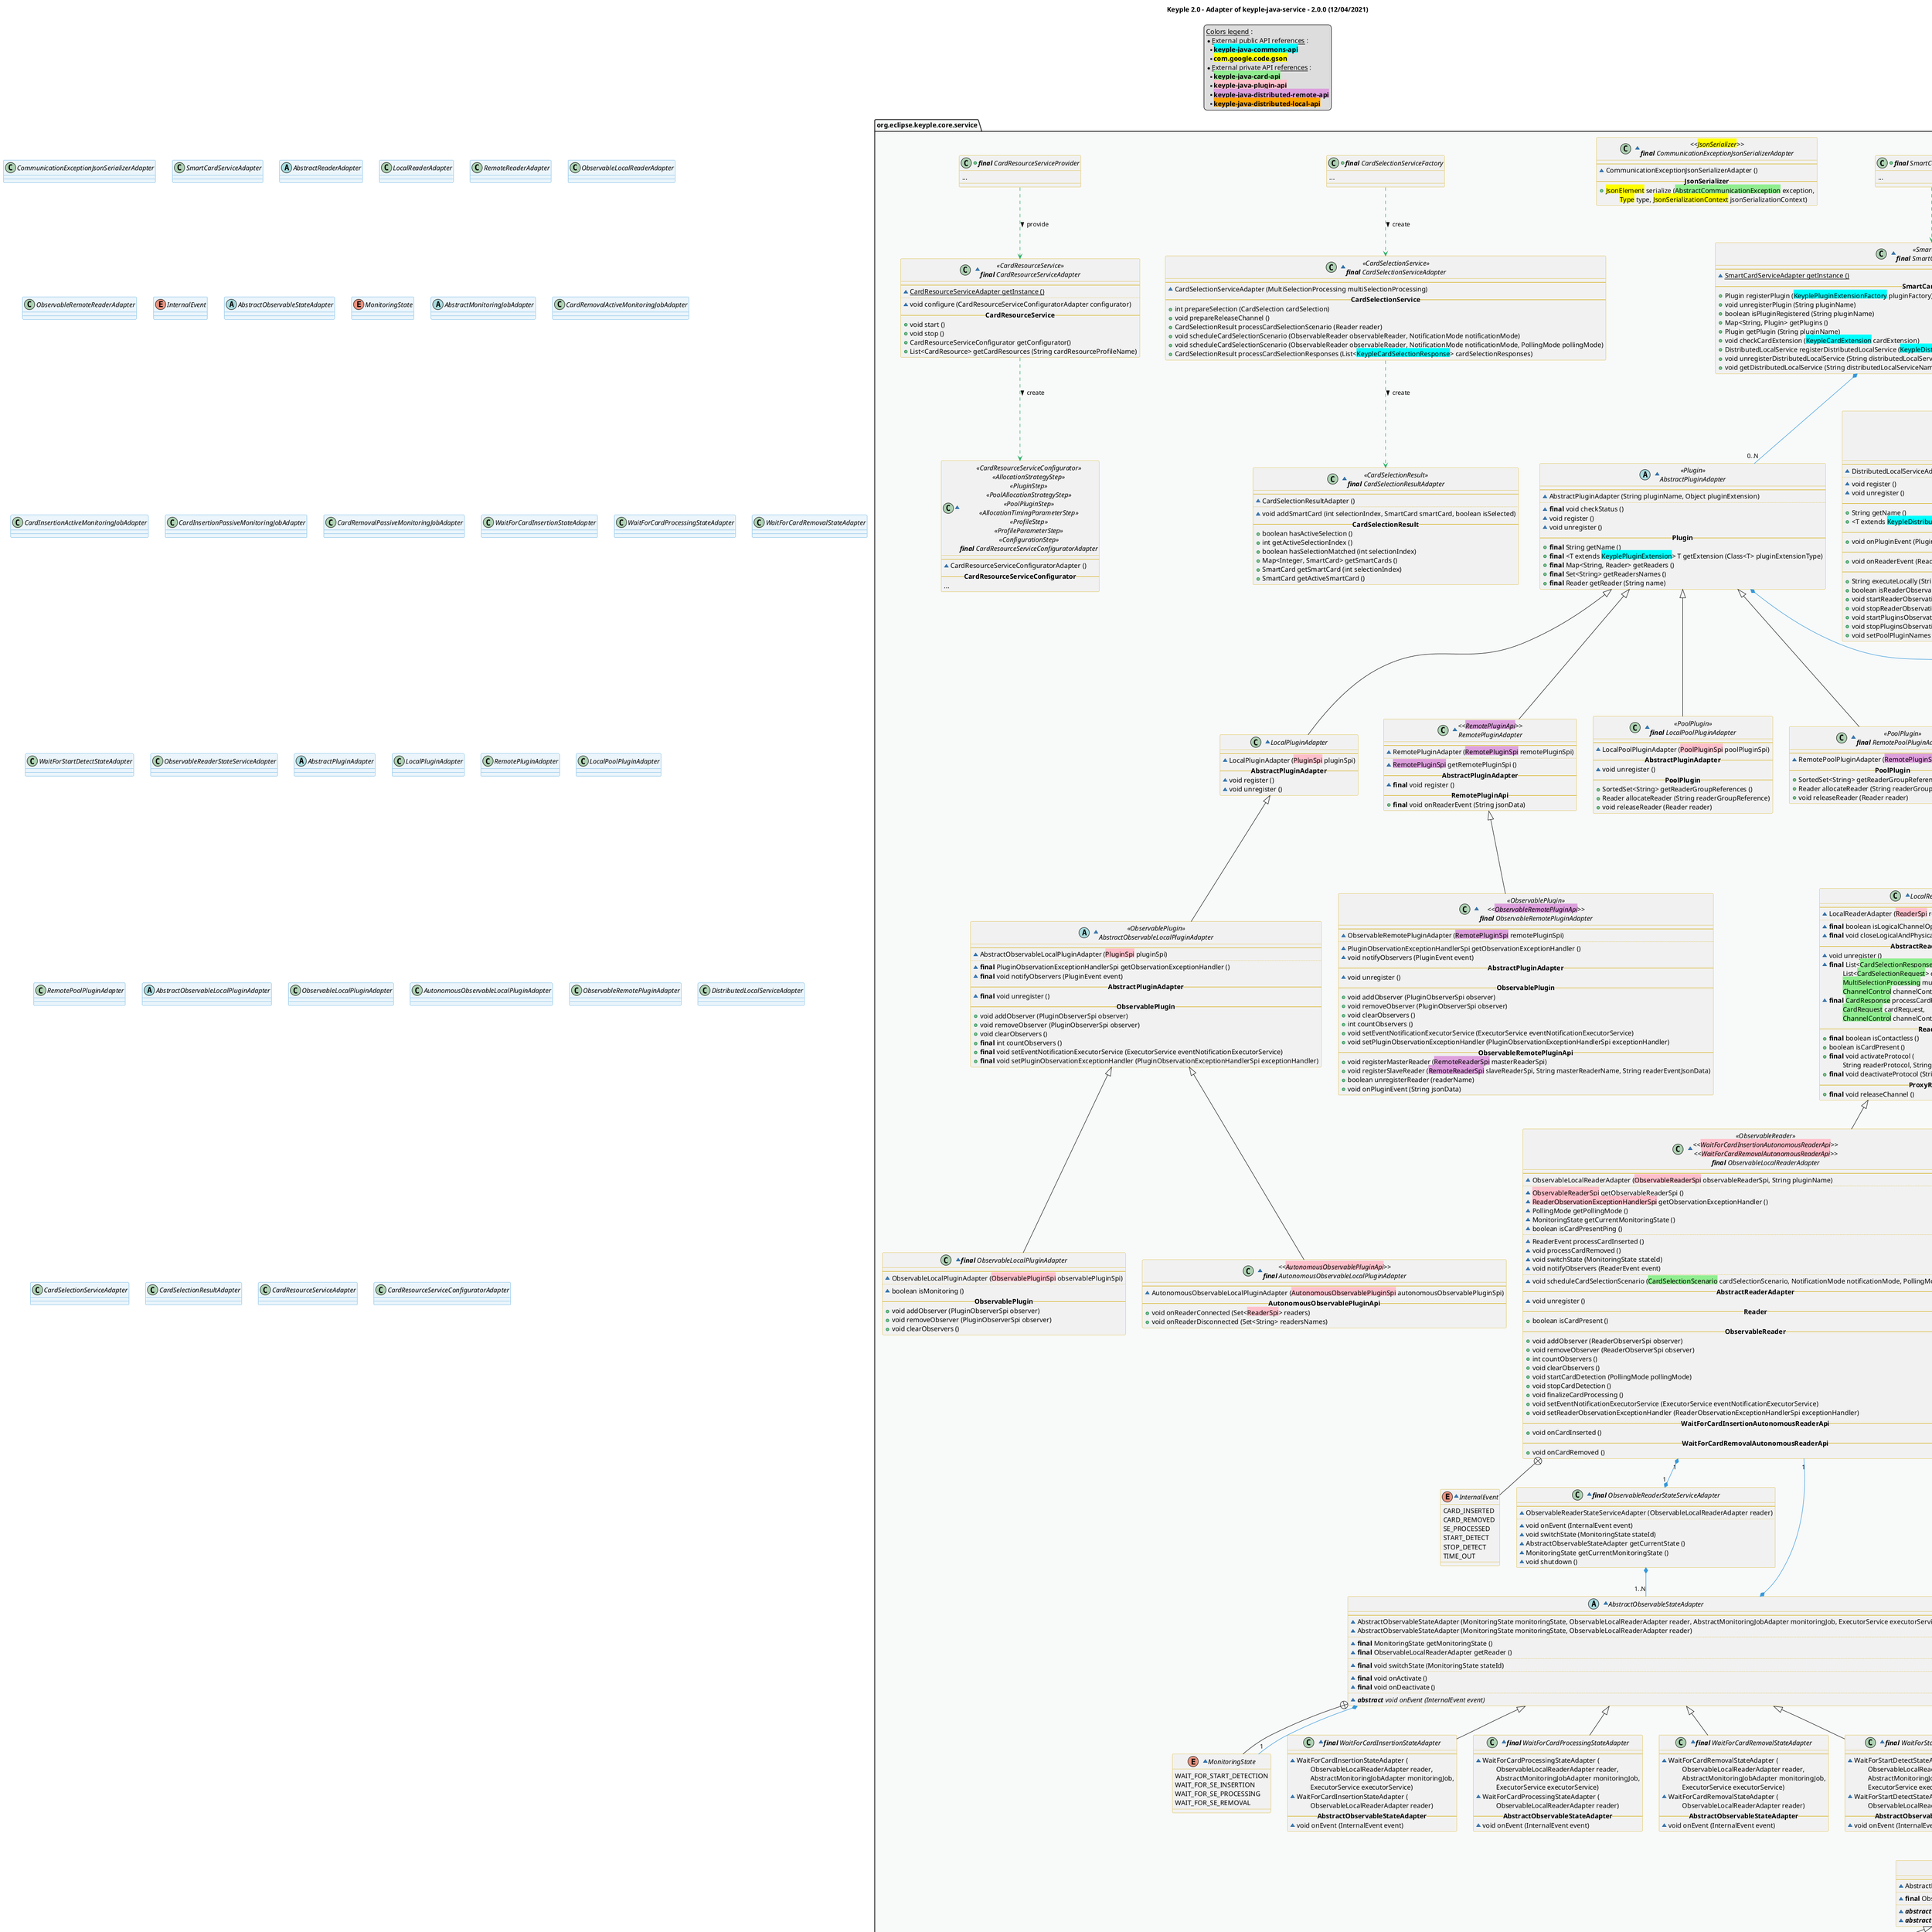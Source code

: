 @startuml
title
    Keyple 2.0 - Adapter of keyple-java-service - 2.0.0 (12/04/2021)
end title

' == THEME ==

'Couleurs issues de : https://htmlcolorcodes.com/fr/tableau-de-couleur/tableau-de-couleur-design-plat/
!define C_GREY1 F8F9F9
!define C_GREY2 F2F3F4
!define C_GREY3 E5E7E9
!define C_GREY4 D7DBDD
!define C_GREY5 CACFD2
!define C_GREY6 BDC3C7
!define C_LINK 3498DB
!define C_USE 27AE60

skinparam Shadowing false
skinparam ClassFontStyle italic
skinparam ClassBorderColor #D4AC0D
skinparam stereotypeABorderColor #A9DCDF
skinparam stereotypeIBorderColor #B4A7E5
skinparam stereotypeCBorderColor #ADD1B2
skinparam stereotypeEBorderColor #EB93DF
' Red
skinparam ClassBackgroundColor<<red>> #FDEDEC
skinparam ClassBorderColor<<red>> #E74C3C
hide <<red>> stereotype
' Purple
skinparam ClassBackgroundColor<<purple>> #F4ECF7
skinparam ClassBorderColor<<purple>> #8E44AD
hide <<purple>> stereotype
' blue
skinparam ClassBackgroundColor<<blue>> #EBF5FB
skinparam ClassBorderColor<<blue>> #3498DB
hide <<blue>> stereotype
' Green
skinparam ClassBackgroundColor<<green>> #E9F7EF
skinparam ClassBorderColor<<green>> #27AE60
hide <<green>> stereotype
' Grey
skinparam ClassBackgroundColor<<grey>> #EAECEE
skinparam ClassBorderColor<<grey>> #2C3E50
hide <<grey>> stereotype

' == CONTENT ==

legend top
    __Colors legend__ :
    * __External public API references__ :
    ** <back:cyan>**keyple-java-commons-api**</back>
    ** <back:yellow>**com.google.code.gson**</back>
    * __External private API references__ :
    ** <back:lightGreen>**keyple-java-card-api**</back>
    ** <back:pink>**keyple-java-plugin-api**</back>
    ** <back:plum>**keyple-java-distributed-remote-api**</back>
    ** <back:orange>**keyple-java-distributed-local-api**</back>
end legend

package "org.eclipse.keyple.core.service" as service {
    ' SERVICE
    +class "**final** ServiceApiProperties" as ApiProperties {
        +{static} **final** String VERSION
    }
    +class "**final** SmartCardServiceProvider" as SmartCardServiceProvider {
        ...
    }
    ' ADAPTERS
    ~class "<<<back:yellow>JsonSerializer</back>>>\n**final** CommunicationExceptionJsonSerializerAdapter" as CommunicationExceptionJsonSerializerAdapter {
        --
        ~CommunicationExceptionJsonSerializerAdapter ()
        -- **JsonSerializer** --
        +<back:yellow>JsonElement</back> serialize (<back:lightGreen>AbstractCommunicationException</back> exception,
            \t<back:yellow>Type</back> type, <back:yellow>JsonSerializationContext</back> jsonSerializationContext)
    }
    ~class "<<SmartCardService>>\n**final** SmartCardServiceAdapter" as SmartCardServiceAdapter {
        --
        ~{static} SmartCardServiceAdapter getInstance ()
        -- **SmartCardService** --
        +Plugin registerPlugin (<back:cyan>KeyplePluginExtensionFactory</back> pluginFactory)
        +void unregisterPlugin (String pluginName)
        +boolean isPluginRegistered (String pluginName)
        +Map<String, Plugin> getPlugins ()
        +Plugin getPlugin (String pluginName)
        +void checkCardExtension (<back:cyan>KeypleCardExtension</back> cardExtension)
        +DistributedLocalService registerDistributedLocalService (<back:cyan>KeypleDistributedLocalServiceExtensionFactory</back> distributedLocalServiceFactory)
        +void unregisterDistributedLocalService (String distributedLocalServiceName)
        +void getDistributedLocalService (String distributedLocalServiceName)
    }
    ' PLUGIN
    ~abstract class "<<Plugin>>\nAbstractPluginAdapter" as AbstractPluginAdapter {
        --
        ~AbstractPluginAdapter (String pluginName, Object pluginExtension)
        ..
        ~**final** void checkStatus ()
        ~void register ()
        ~void unregister ()
        -- **Plugin** --
        +**final** String getName ()
        +**final** <T extends <back:cyan>KeyplePluginExtension</back>> T getExtension (Class<T> pluginExtensionType)
        +**final** Map<String, Reader> getReaders ()
        +**final** Set<String> getReadersNames ()
        +**final** Reader getReader (String name)
    }
    ~class LocalPluginAdapter extends AbstractPluginAdapter {
        --
        ~LocalPluginAdapter (<back:pink>PluginSpi</back> pluginSpi)
        -- **AbstractPluginAdapter** --
        ~void register ()
        ~void unregister ()
    }
    ~class "<<<back:plum>RemotePluginApi</back>>>\nRemotePluginAdapter" as RemotePluginAdapter extends AbstractPluginAdapter {
        --
        ~RemotePluginAdapter (<back:plum>RemotePluginSpi</back> remotePluginSpi)
        ..
        ~<back:plum>RemotePluginSpi</back> getRemotePluginSpi ()
        -- **AbstractPluginAdapter** --
        ~**final** void register ()
        -- **RemotePluginApi** --
        +**final** void onReaderEvent (String jsonData)
    }
    ' POOL PLUGINS
    ~class "<<PoolPlugin>>\n**final** LocalPoolPluginAdapter" as LocalPoolPluginAdapter extends AbstractPluginAdapter {
        --
        ~LocalPoolPluginAdapter (<back:pink>PoolPluginSpi</back> poolPluginSpi)
        -- **AbstractPluginAdapter** --
        ~void unregister ()
        -- **PoolPlugin** --
        +SortedSet<String> getReaderGroupReferences ()
        +Reader allocateReader (String readerGroupReference)
        +void releaseReader (Reader reader)
    }
    ~class "<<PoolPlugin>>\n**final** RemotePoolPluginAdapter" as RemotePoolPluginAdapter extends AbstractPluginAdapter {
        --
        ~RemotePoolPluginAdapter (<back:plum>RemotePluginSpi</back> remotePluginSpi)
        -- **PoolPlugin** --
        +SortedSet<String> getReaderGroupReferences ()
        +Reader allocateReader (String readerGroupReference)
        +void releaseReader (Reader reader)
    }
    ' OBSERVABLE PLUGINS
    ~abstract class "<<ObservablePlugin>>\nAbstractObservableLocalPluginAdapter" as AbstractObservableLocalPluginAdapter extends LocalPluginAdapter {
        --
        ~AbstractObservableLocalPluginAdapter (<back:pink>PluginSpi</back> pluginSpi)
        ..
        ~**final** PluginObservationExceptionHandlerSpi getObservationExceptionHandler ()
        ~**final** void notifyObservers (PluginEvent event)
        -- **AbstractPluginAdapter** --
        ~**final** void unregister ()
        -- **ObservablePlugin** --
        +void addObserver (PluginObserverSpi observer)
        +void removeObserver (PluginObserverSpi observer)
        +void clearObservers ()
        +**final** int countObservers ()
        +**final** void setEventNotificationExecutorService (ExecutorService eventNotificationExecutorService)
        +**final** void setPluginObservationExceptionHandler (PluginObservationExceptionHandlerSpi exceptionHandler)
    }
    ~class "**final** ObservableLocalPluginAdapter" as ObservableLocalPluginAdapter extends AbstractObservableLocalPluginAdapter {
        --
        ~ObservableLocalPluginAdapter (<back:pink>ObservablePluginSpi</back> observablePluginSpi)
        ..
        ~boolean isMonitoring ()
        -- **ObservablePlugin** --
        +void addObserver (PluginObserverSpi observer)
        +void removeObserver (PluginObserverSpi observer)
        +void clearObservers ()
    }
    ~class "<<<back:pink>AutonomousObservablePluginApi</back>>>\n**final** AutonomousObservableLocalPluginAdapter" as AutonomousObservableLocalPluginAdapter extends AbstractObservableLocalPluginAdapter {
        --
        ~AutonomousObservableLocalPluginAdapter (<back:pink>AutonomousObservablePluginSpi</back> autonomousObservablePluginSpi)
        -- **AutonomousObservablePluginApi** --
        +void onReaderConnected (Set<<back:pink>ReaderSpi</back>> readers)
        +void onReaderDisconnected (Set<String> readersNames)
    }
    ~class "<<ObservablePlugin>>\n<<<back:plum>ObservableRemotePluginApi</back>>>\n**final** ObservableRemotePluginAdapter" as ObservableRemotePluginAdapter extends RemotePluginAdapter {
        --
        ~ObservableRemotePluginAdapter (<back:plum>RemotePluginSpi</back> remotePluginSpi)
        ..
        ~PluginObservationExceptionHandlerSpi getObservationExceptionHandler ()
        ~void notifyObservers (PluginEvent event)
        -- **AbstractPluginAdapter** --
        ~void unregister ()
        -- **ObservablePlugin** --
        +void addObserver (PluginObserverSpi observer)
        +void removeObserver (PluginObserverSpi observer)
        +void clearObservers ()
        +int countObservers ()
        +void setEventNotificationExecutorService (ExecutorService eventNotificationExecutorService)
        +void setPluginObservationExceptionHandler (PluginObservationExceptionHandlerSpi exceptionHandler)
        -- **ObservableRemotePluginApi** --
        +void registerMasterReader (<back:plum>RemoteReaderSpi</back> masterReaderSpi)
        +void registerSlaveReader (<back:plum>RemoteReaderSpi</back> slaveReaderSpi, String masterReaderName, String readerEventJsonData)
        +boolean unregisterReader (readerName)
        +void onPluginEvent (String jsonData)
    }
    ' DISTRIBUTED LOCAL SERVICE
    ~class "<<DistributedLocalService>>\n<<PluginObserverSpi>>\n<<ReaderObserverSpi>>\n<<<back:orange>LocalServiceApi</back>>>\n**final** DistributedLocalServiceAdapter" as DistributedLocalServiceAdapter {
        --
        ~DistributedLocalServiceAdapter (<back:orange>LocalServiceSpi</back> localServiceSpi)
        ..
        ~void register ()
        ~void unregister ()
        -- **DistributedLocalService** --
        +String getName ()
        +<T extends <back:cyan>KeypleDistributedLocalServiceExtension</back>> T getExtension (Class<T> distributedLocalServiceExtensionType)
        -- **PluginObserverSpi** --
        +void onPluginEvent (PluginEvent pluginEvent)
        -- **ReaderObserverSpi** --
        +void onReaderEvent (ReaderEvent readerEvent)
        -- **LocalServiceApi** --
        +String executeLocally (String readerName, String jsonData)
        +boolean isReaderObservable (String readerName)
        +void startReaderObservation (String readerName)
        +void stopReaderObservation (String readerName)
        +void startPluginsObservation ()
        +void stopPluginsObservation ()
        +void setPoolPluginNames (String... poolPluginNames)
    }
    ' READERS
    ~abstract class "<<Reader>>\n<<<back:lightGreen>ProxyReader</back>>>\nAbstractReaderAdapter" as AbstractReaderAdapter {
        --
        ~AbstractReaderAdapter (String readerName, Object readerExtension, String pluginName)
        ..
        ~**final** String getPluginName ()
        ~**final** List<<back:cyan>KeypleCardSelectionResponse</back>> transmitCardSelectionRequests (List<<back:lightGreen>CardSelectionRequest</back>> cardSelectionRequests,
            \t<back:lightGreen>MultiSelectionProcessing</back> multiSelectionProcessing, <back:lightGreen>ChannelControl</back> channelControl)
        ..
        ~**final** void checkStatus ()
        ~**final** void register ()
        ~void unregister ()
        ..
        ~{abstract} **abstract** List<<back:lightGreen>CardSelectionResponse</back>> processCardSelectionRequests (List<<back:lightGreen>CardSelectionRequest</back>> cardSelectionRequests,
            \t<back:lightGreen>MultiSelectionProcessing</back> multiSelectionProcessing, <back:lightGreen>ChannelControl</back> channelControl)
        ~{abstract} **abstract** <back:lightGreen>CardResponse</back> processCardRequest (<back:lightGreen>CardRequest</back> cardRequest, <back:lightGreen>ChannelControl</back> channelControl)
        -- **Reader** --
        +**final** String getName ()
        +**final** <T extends <back:cyan>KeypleReaderExtension</back>> T getExtension (Class<T> readerExtensionType)
        -- **ProxyReader** --
        +**final** <back:lightGreen>CardResponse</back> transmitCardRequest (<back:lightGreen>CardRequest</back> cardRequest, <back:lightGreen>ChannelControl</back> channelControl)
    }
    ~class LocalReaderAdapter extends AbstractReaderAdapter {
        --
        ~LocalReaderAdapter (<back:pink>ReaderSpi</back> readerSpi, String pluginName)
        ..
        ~**final** boolean isLogicalChannelOpen ()
        ~**final** void closeLogicalAndPhysicalChannelsSilently ()
        -- **AbstractReaderAdapter** --
        ~void unregister ()
        ~**final** List<<back:lightGreen>CardSelectionResponse</back>> processCardSelectionRequests (
            \tList<<back:lightGreen>CardSelectionRequest</back>> cardSelectionRequests,
            \t<back:lightGreen>MultiSelectionProcessing</back> multiSelectionProcessing,
            \t<back:lightGreen>ChannelControl</back> channelControl)
        ~**final** <back:lightGreen>CardResponse</back> processCardRequest (
            \t<back:lightGreen>CardRequest</back> cardRequest,
            \t<back:lightGreen>ChannelControl</back> channelControl)
        -- **Reader** --
        +**final** boolean isContactless ()
        +boolean isCardPresent ()
        +**final** void activateProtocol (
            \tString readerProtocol, String cardProtocol)
        +**final** void deactivateProtocol (String readerProtocol)
        -- **ProxyReader** --
        +**final** void releaseChannel ()
    }
    ~class RemoteReaderAdapter extends AbstractReaderAdapter {
        --
        ~RemoteReaderAdapter (<back:plum>RemoteReaderSpi</back> remoteReaderSpi, String pluginName)
        ..
        ~**final** <back:plum>RemoteReaderSpi</back> getRemoteReaderSpi ()
        -- **AbstractReaderAdapter** --
        ~**final** List<<back:lightGreen>CardSelectionResponse</back>> processCardSelectionRequests (
            \tList<<back:lightGreen>CardSelectionRequest</back>> cardSelectionRequests,
            \t<back:lightGreen>MultiSelectionProcessing</back> multiSelectionProcessing,
            \t<back:lightGreen>ChannelControl</back> channelControl)
        ~**final** <back:lightGreen>CardResponse</back> processCardRequest (
            \t<back:lightGreen>CardRequest</back> cardRequest,
            \t<back:lightGreen>ChannelControl</back> channelControl)
        -- **Reader** --
        +**final** boolean isContactless ()
        +**final** boolean isCardPresent ()
        +**final** void activateProtocol (
            \tString readerProtocol, String cardProtocol)
        +**final** void deactivateProtocol (String readerProtocol)
        -- **ProxyReader** --
        +**final** void releaseChannel ()
    }
    ~class "<<ObservableReader>>\n<<<back:pink>WaitForCardInsertionAutonomousReaderApi</back>>>\n<<<back:pink>WaitForCardRemovalAutonomousReaderApi</back>>>\n**final** ObservableLocalReaderAdapter" as ObservableLocalReaderAdapter extends LocalReaderAdapter {
        --
        ~ObservableLocalReaderAdapter (<back:pink>ObservableReaderSpi</back> observableReaderSpi, String pluginName)
        ..
        ~<back:pink>ObservableReaderSpi</back> getObservableReaderSpi ()
        ~<back:pink>ReaderObservationExceptionHandlerSpi</back> getObservationExceptionHandler ()
        ~PollingMode getPollingMode ()
        ~MonitoringState getCurrentMonitoringState ()
        ~boolean isCardPresentPing ()
        ..
        ~ReaderEvent processCardInserted ()
        ~void processCardRemoved ()
        ~void switchState (MonitoringState stateId)
        ~void notifyObservers (ReaderEvent event)
        ..
        ~void scheduleCardSelectionScenario (<back:lightGreen>CardSelectionScenario</back> cardSelectionScenario, NotificationMode notificationMode, PollingMode pollingMode)
        -- **AbstractReaderAdapter** --
        ~void unregister ()
        -- **Reader** --
        +boolean isCardPresent ()
        -- **ObservableReader** --
        +void addObserver (ReaderObserverSpi observer)
        +void removeObserver (ReaderObserverSpi observer)
        +int countObservers ()
        +void clearObservers ()
        +void startCardDetection (PollingMode pollingMode)
        +void stopCardDetection ()
        +void finalizeCardProcessing ()
        +void setEventNotificationExecutorService (ExecutorService eventNotificationExecutorService)
        +void setReaderObservationExceptionHandler (ReaderObservationExceptionHandlerSpi exceptionHandler)
        -- **WaitForCardInsertionAutonomousReaderApi** --
        +void onCardInserted ()
        -- **WaitForCardRemovalAutonomousReaderApi** --
        +void onCardRemoved ()
    }
    ~enum InternalEvent {
        CARD_INSERTED
        CARD_REMOVED
        SE_PROCESSED
        START_DETECT
        STOP_DETECT
        TIME_OUT
    }
    ~class "<<ObservableReader>>\n**final** ObservableRemoteReaderAdapter" as ObservableRemoteReaderAdapter extends RemoteReaderAdapter {
        --
        ~ObservableRemoteReaderAdapter (<back:plum>RemoteReaderSpi</back> remoteReaderSpi, ObservableRemoteReaderAdapter masterReader, String pluginName)
        ..
        ~ObservableRemoteReaderAdapter getMasterReader ()
        ..
        ~void notifyObservers (ReaderEvent event)
        ..
        ~void scheduleCardSelectionScenario (<back:lightGreen>CardSelectionScenario</back> cardSelectionScenario, NotificationMode notificationMode, PollingMode pollingMode)
        -- **AbstractReaderAdapter** --
        ~void unregister ()
        -- **ObservableReader** --
        +void addObserver (ReaderObserverSpi observer)
        +void removeObserver (ReaderObserverSpi observer)
        +int countObservers ()
        +void clearObservers ()
        +void startCardDetection (PollingMode pollingMode)
        +void stopCardDetection ()
        +void finalizeCardProcessing ()
        +void setEventNotificationExecutorService (ExecutorService eventNotificationExecutorService)
        +void setReaderObservationExceptionHandler (ReaderObservationExceptionHandlerSpi exceptionHandler)
    }

    ' AUTOMATE
    ~class "**final** ObservableReaderStateServiceAdapter" as ObservableReaderStateServiceAdapter {
        --
        ~ObservableReaderStateServiceAdapter (ObservableLocalReaderAdapter reader)
        ..
        ~void onEvent (InternalEvent event)
        ~void switchState (MonitoringState stateId)
        ~AbstractObservableStateAdapter getCurrentState ()
        ~MonitoringState getCurrentMonitoringState ()
        ~void shutdown ()
    }
    ~abstract class AbstractObservableStateAdapter {
        --
        ~AbstractObservableStateAdapter (MonitoringState monitoringState, ObservableLocalReaderAdapter reader, AbstractMonitoringJobAdapter monitoringJob, ExecutorService executorService)
        ~AbstractObservableStateAdapter (MonitoringState monitoringState, ObservableLocalReaderAdapter reader)
        ..
        ~**final** MonitoringState getMonitoringState ()
        ~**final** ObservableLocalReaderAdapter getReader ()
        ..
        ~**final** void switchState (MonitoringState stateId)
        ..
        ~**final** void onActivate ()
        ~**final** void onDeactivate ()
        ..
        ~{abstract} **abstract** void onEvent (InternalEvent event)
    }
    ~enum MonitoringState {
        WAIT_FOR_START_DETECTION
        WAIT_FOR_SE_INSERTION
        WAIT_FOR_SE_PROCESSING
        WAIT_FOR_SE_REMOVAL
    }

    ~class "**final** WaitForCardInsertionStateAdapter" as WaitForCardInsertionStateAdapter extends AbstractObservableStateAdapter {
        --
        ~WaitForCardInsertionStateAdapter (
            \tObservableLocalReaderAdapter reader,
            \tAbstractMonitoringJobAdapter monitoringJob,
            \tExecutorService executorService)
        ~WaitForCardInsertionStateAdapter (
            \tObservableLocalReaderAdapter reader)
        -- **AbstractObservableStateAdapter** --
        ~void onEvent (InternalEvent event)
    }
    ~class "**final** WaitForCardProcessingStateAdapter" as WaitForCardProcessingStateAdapter extends AbstractObservableStateAdapter {
        --
        ~WaitForCardProcessingStateAdapter (
            \tObservableLocalReaderAdapter reader,
            \tAbstractMonitoringJobAdapter monitoringJob,
            \tExecutorService executorService)
        ~WaitForCardProcessingStateAdapter (
            \tObservableLocalReaderAdapter reader)
        -- **AbstractObservableStateAdapter** --
        ~void onEvent (InternalEvent event)
    }
    ~class "**final** WaitForCardRemovalStateAdapter" as WaitForCardRemovalStateAdapter extends AbstractObservableStateAdapter {
        --
        ~WaitForCardRemovalStateAdapter (
            \tObservableLocalReaderAdapter reader,
            \tAbstractMonitoringJobAdapter monitoringJob,
            \tExecutorService executorService)
        ~WaitForCardRemovalStateAdapter (
            \tObservableLocalReaderAdapter reader)
        -- **AbstractObservableStateAdapter** --
        ~void onEvent (InternalEvent event)
    }
    ~class "**final** WaitForStartDetectStateAdapter" as WaitForStartDetectStateAdapter extends AbstractObservableStateAdapter {
        --
        ~WaitForStartDetectStateAdapter (
            \tObservableLocalReaderAdapter reader,
            \tAbstractMonitoringJobAdapter monitoringJob,
            \tExecutorService executorService)
        ~WaitForStartDetectStateAdapter (
            \tObservableLocalReaderAdapter reader)
        -- **AbstractObservableStateAdapter** --
        ~void onEvent (InternalEvent event)
    }

    ~abstract class AbstractMonitoringJobAdapter {
        --
        ~AbstractMonitoringJobAdapter (ObservableLocalReaderAdapter reader)
        ..
        ~**final** ObservableLocalReaderAdapter getReader ()
        ..
        ~{abstract} **abstract** Runnable getMonitoringJob (AbstractObservableStateAdapter monitoringState)
        ~{abstract} **abstract** void stop ()
    }
    ~class "**final** CardRemovalActiveMonitoringJobAdapter" as CardRemovalActiveMonitoringJobAdapter extends AbstractMonitoringJobAdapter {
        --
        ~CardRemovalActiveMonitoringJobAdapter (
            \tObservableLocalReaderAdapter reader,
            \tlong cycleDurationMillis)
        -- **AbstractMonitoringJobAdapter** --
        ~Runnable getMonitoringJob (
            \tAbstractObservableStateAdapter monitoringState)
        ~void stop ()
    }
    ~class "**final** CardInsertionActiveMonitoringJobAdapter" as CardInsertionActiveMonitoringJobAdapter extends AbstractMonitoringJobAdapter {
        --
        ~CardInsertionActiveMonitoringJobAdapter (
            \tObservableLocalReaderAdapter reader,
            \tlong cycleDurationMillis,
            \tboolean monitorInsertion)
        -- **AbstractMonitoringJobAdapter** --
        ~Runnable getMonitoringJob (
            \tAbstractObservableStateAdapter monitoringState)
        ~void stop ()
    }
    ~class "**final** CardInsertionPassiveMonitoringJobAdapter" as CardInsertionPassiveMonitoringJobAdapter extends AbstractMonitoringJobAdapter {
        --
        ~CardInsertionPassiveMonitoringJobAdapter (
            \tObservableLocalReaderAdapter reader)
        -- **AbstractMonitoringJobAdapter** --
        ~Runnable getMonitoringJob (
            \tAbstractObservableStateAdapter monitoringState)
        ~void stop ()
    }
    ~class "**final** CardRemovalPassiveMonitoringJobAdapter" as CardRemovalPassiveMonitoringJobAdapter extends AbstractMonitoringJobAdapter {
        --
        ~CardRemovalPassiveMonitoringJobAdapter (
            \tObservableLocalReaderAdapter reader)
        -- **AbstractMonitoringJobAdapter** --
        ~Runnable getMonitoringJob (
            \tAbstractObservableStateAdapter monitoringState)
        ~void stop ()
    }

    ' SELECTION
    +class "**final** CardSelectionServiceFactory" as CardSelectionServiceFactory {
        ...
    }
    ' ADAPTERS
    ~class "<<CardSelectionService>>\n**final** CardSelectionServiceAdapter" as CardSelectionServiceAdapter {
        --
        ~CardSelectionServiceAdapter (MultiSelectionProcessing multiSelectionProcessing)
        -- **CardSelectionService** --
        +int prepareSelection (CardSelection cardSelection)
        +void prepareReleaseChannel ()
        +CardSelectionResult processCardSelectionScenario (Reader reader)
        +void scheduleCardSelectionScenario (ObservableReader observableReader, NotificationMode notificationMode)
        +void scheduleCardSelectionScenario (ObservableReader observableReader, NotificationMode notificationMode, PollingMode pollingMode)
        +CardSelectionResult processCardSelectionResponses (List<<back:cyan>KeypleCardSelectionResponse</back>> cardSelectionResponses)
    }
    ~class "<<CardSelectionResult>>\n**final** CardSelectionResultAdapter" as CardSelectionResultAdapter {
        --
        ~CardSelectionResultAdapter ()
        ..
        ~void addSmartCard (int selectionIndex, SmartCard smartCard, boolean isSelected)
        -- **CardSelectionResult** --
        +boolean hasActiveSelection ()
        +int getActiveSelectionIndex ()
        +boolean hasSelectionMatched (int selectionIndex)
        +Map<Integer, SmartCard> getSmartCards ()
        +SmartCard getSmartCard (int selectionIndex)
        +SmartCard getActiveSmartCard ()
    }

    ' CARD RESOURCE SERVICE
    +class "**final** CardResourceServiceProvider" as CardResourceServiceProvider {
        ...
    }
    ~class "<<CardResourceService>>\n**final** CardResourceServiceAdapter" as CardResourceServiceAdapter {
        --
        ~{static} CardResourceServiceAdapter getInstance ()
        ..
        ~void configure (CardResourceServiceConfiguratorAdapter configurator)
        -- **CardResourceService** --
        +void start ()
        +void stop ()
        +CardResourceServiceConfigurator getConfigurator()
        +List<CardResource> getCardResources (String cardResourceProfileName)
    }
    ~class "<<CardResourceServiceConfigurator>>\n<<AllocationStrategyStep>>\n<<PluginStep>>\n<<PoolAllocationStrategyStep>>\n<<PoolPluginStep>>\n<<AllocationTimingParameterStep>>\n<<ProfileStep>>\n<<ProfileParameterStep>>\n<<ConfigurationStep>>\n**final** CardResourceServiceConfiguratorAdapter" as CardResourceServiceConfiguratorAdapter {
        --
        ~CardResourceServiceConfiguratorAdapter ()
        -- **CardResourceServiceConfigurator** --
        ...
    }
}

' Associations

SmartCardServiceProvider ..> SmartCardServiceAdapter #C_USE : provide >

SmartCardServiceAdapter *-- "0..N" AbstractPluginAdapter #C_LINK
SmartCardServiceAdapter *-- "0..N" DistributedLocalServiceAdapter #C_LINK

ObservableLocalReaderAdapter +-- InternalEvent
ObservableLocalReaderAdapter "1" *--* "1" ObservableReaderStateServiceAdapter #C_LINK

ObservableReaderStateServiceAdapter *-- "1..N" AbstractObservableStateAdapter #C_LINK

AbstractObservableStateAdapter +-- MonitoringState
AbstractObservableStateAdapter *-- "1" MonitoringState #C_LINK
AbstractObservableStateAdapter *-- "1" ObservableLocalReaderAdapter #C_LINK
AbstractObservableStateAdapter *-- "0..1" AbstractMonitoringJobAdapter #C_LINK

AbstractMonitoringJobAdapter *-- "1" ObservableLocalReaderAdapter #C_LINK

AbstractPluginAdapter *-- "0..N" AbstractReaderAdapter #C_LINK

ObservableRemoteReaderAdapter *-- "0..1" ObservableRemoteReaderAdapter #C_LINK : masterReader >

CardSelectionServiceFactory ..> CardSelectionServiceAdapter #C_USE : create >

CardSelectionServiceAdapter ..> CardSelectionResultAdapter #C_USE : create >

CardResourceServiceProvider ..> CardResourceServiceAdapter #C_USE : provide >

CardResourceServiceAdapter ..> CardResourceServiceConfiguratorAdapter #C_USE : create >

' == LAYOUT ==

'ReaderObservationExceptionHandlerSpi -[hidden]- ObservableReaderStateServiceAdapter
WaitForStartDetectStateAdapter -[hidden]- AbstractMonitoringJobAdapter

' == STYLE ==

package service #C_GREY1 {}

class CommunicationExceptionJsonSerializerAdapter <<blue>>
class SmartCardServiceAdapter <<blue>>
abstract class AbstractReaderAdapter <<blue>>
class LocalReaderAdapter <<blue>>
class RemoteReaderAdapter <<blue>>
class ObservableLocalReaderAdapter <<blue>>
class ObservableRemoteReaderAdapter <<blue>>
enum InternalEvent <<blue>>
abstract class AbstractObservableStateAdapter <<blue>>
enum MonitoringState <<blue>>
abstract class AbstractMonitoringJobAdapter <<blue>>
class CardRemovalActiveMonitoringJobAdapter <<blue>>
class CardInsertionActiveMonitoringJobAdapter <<blue>>
class CardInsertionPassiveMonitoringJobAdapter <<blue>>
class CardRemovalPassiveMonitoringJobAdapter <<blue>>
class WaitForCardInsertionStateAdapter <<blue>>
class WaitForCardProcessingStateAdapter <<blue>>
class WaitForCardRemovalStateAdapter <<blue>>
class WaitForStartDetectStateAdapter <<blue>>
class ObservableReaderStateServiceAdapter <<blue>>

abstract class AbstractPluginAdapter <<blue>>
class LocalPluginAdapter <<blue>>
class RemotePluginAdapter <<blue>>
class LocalPoolPluginAdapter <<blue>>
class RemotePoolPluginAdapter <<blue>>
abstract class AbstractObservableLocalPluginAdapter <<blue>>
class ObservableLocalPluginAdapter <<blue>>
class AutonomousObservableLocalPluginAdapter <<blue>>
class ObservableRemotePluginAdapter <<blue>>

class DistributedLocalServiceAdapter <<blue>>

class CardSelectionServiceAdapter <<blue>>
class CardSelectionResultAdapter <<blue>>

class CardResourceServiceAdapter <<blue>>
class CardResourceServiceConfiguratorAdapter <<blue>>

@enduml